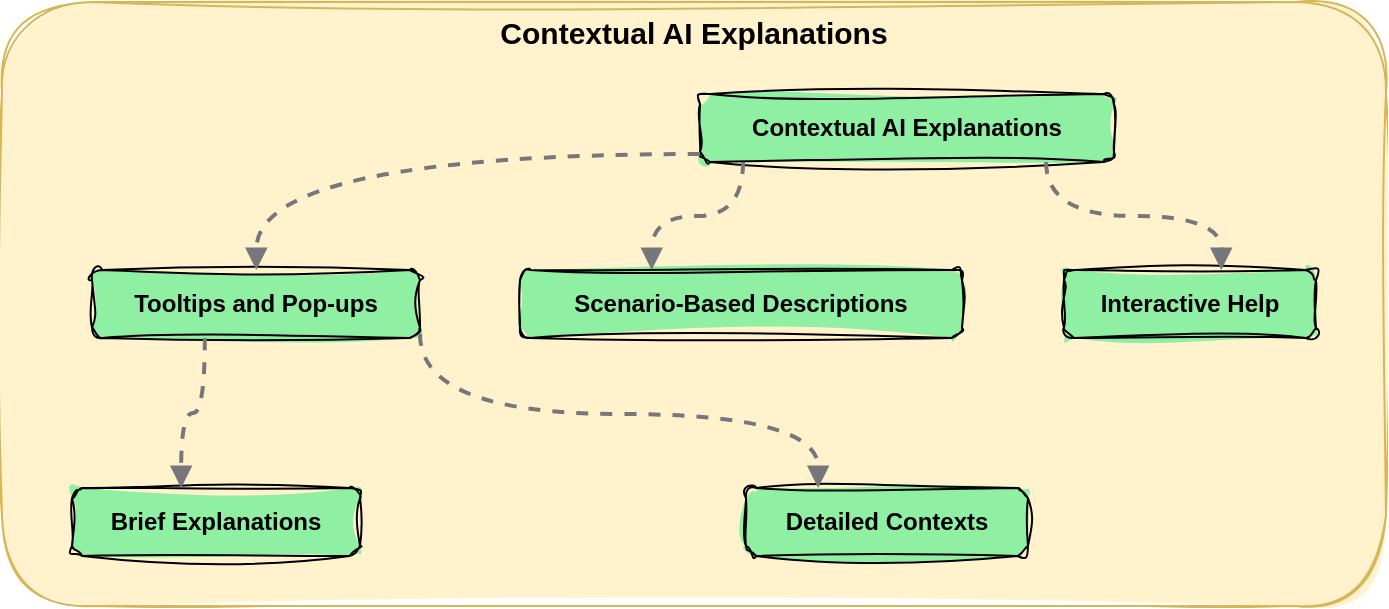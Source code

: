 <mxfile version="24.4.6" type="github">
  <diagram name="Page-1" id="pyT4gqNwMYlvBg9v1R_W">
    <mxGraphModel dx="880" dy="481" grid="1" gridSize="10" guides="1" tooltips="1" connect="1" arrows="1" fold="1" page="1" pageScale="1" pageWidth="850" pageHeight="1100" math="0" shadow="0">
      <root>
        <mxCell id="0" />
        <mxCell id="1" parent="0" />
        <mxCell id="-O-RLDdLi2TB1qPIfHpo-50" value="Contextual AI Explanations" style="whiteSpace=wrap;strokeWidth=1;verticalAlign=top;rounded=1;sketch=1;curveFitting=1;jiggle=2;fontStyle=1;fillColor=#fff2cc;strokeColor=#d6b656;fillStyle=solid;fontSize=15;" vertex="1" parent="1">
          <mxGeometry x="701" y="114" width="692" height="302" as="geometry" />
        </mxCell>
        <mxCell id="-O-RLDdLi2TB1qPIfHpo-51" value="Brief Explanations" style="whiteSpace=wrap;strokeWidth=1;rounded=1;sketch=1;curveFitting=1;jiggle=2;fontStyle=1;fillColor=#8ff0a4;fillStyle=solid;" vertex="1" parent="1">
          <mxGeometry x="736" y="357" width="144" height="34" as="geometry" />
        </mxCell>
        <mxCell id="-O-RLDdLi2TB1qPIfHpo-52" value="Tooltips and Pop-ups" style="whiteSpace=wrap;strokeWidth=1;rounded=1;sketch=1;curveFitting=1;jiggle=2;fontStyle=1;fillColor=#8ff0a4;fillStyle=solid;" vertex="1" parent="1">
          <mxGeometry x="746" y="248" width="164" height="34" as="geometry" />
        </mxCell>
        <mxCell id="-O-RLDdLi2TB1qPIfHpo-53" value="Detailed Contexts" style="whiteSpace=wrap;strokeWidth=1;rounded=1;sketch=1;curveFitting=1;jiggle=2;fontStyle=1;fillColor=#8ff0a4;fillStyle=solid;" vertex="1" parent="1">
          <mxGeometry x="1073" y="357" width="141" height="34" as="geometry" />
        </mxCell>
        <mxCell id="-O-RLDdLi2TB1qPIfHpo-54" value="Scenario-Based Descriptions" style="whiteSpace=wrap;strokeWidth=1;rounded=1;sketch=1;curveFitting=1;jiggle=2;fontStyle=1;fillColor=#8ff0a4;fillStyle=solid;" vertex="1" parent="1">
          <mxGeometry x="960" y="248" width="221" height="34" as="geometry" />
        </mxCell>
        <mxCell id="-O-RLDdLi2TB1qPIfHpo-55" value="Contextual AI Explanations" style="whiteSpace=wrap;strokeWidth=1;rounded=1;sketch=1;curveFitting=1;jiggle=2;fontStyle=1;fillColor=#8ff0a4;fillStyle=solid;" vertex="1" parent="1">
          <mxGeometry x="1050" y="160" width="207" height="34" as="geometry" />
        </mxCell>
        <mxCell id="-O-RLDdLi2TB1qPIfHpo-56" value="Interactive Help" style="whiteSpace=wrap;strokeWidth=1;rounded=1;sketch=1;curveFitting=1;jiggle=2;fontStyle=1;fillColor=#8ff0a4;fillStyle=solid;" vertex="1" parent="1">
          <mxGeometry x="1232" y="248" width="126" height="34" as="geometry" />
        </mxCell>
        <mxCell id="-O-RLDdLi2TB1qPIfHpo-71" value="" style="curved=1;startArrow=none;endArrow=block;exitX=0.001;exitY=0.882;entryX=0.501;entryY=0;rounded=0;edgeStyle=orthogonalEdgeStyle;fontStyle=1;strokeWidth=2;strokeColor=#77767b;dashed=1;" edge="1" parent="1" source="-O-RLDdLi2TB1qPIfHpo-55" target="-O-RLDdLi2TB1qPIfHpo-52">
          <mxGeometry relative="1" as="geometry" />
        </mxCell>
        <mxCell id="-O-RLDdLi2TB1qPIfHpo-72" value="" style="curved=1;startArrow=none;endArrow=block;exitX=0.344;exitY=1;entryX=0.379;entryY=0;rounded=0;edgeStyle=orthogonalEdgeStyle;fontStyle=1;strokeWidth=2;strokeColor=#77767b;dashed=1;" edge="1" parent="1" source="-O-RLDdLi2TB1qPIfHpo-52" target="-O-RLDdLi2TB1qPIfHpo-51">
          <mxGeometry relative="1" as="geometry" />
        </mxCell>
        <mxCell id="-O-RLDdLi2TB1qPIfHpo-73" value="" style="curved=1;startArrow=none;endArrow=block;exitX=1.002;exitY=0.942;entryX=0.256;entryY=0;rounded=0;edgeStyle=orthogonalEdgeStyle;fontStyle=1;strokeWidth=2;strokeColor=#77767b;dashed=1;" edge="1" parent="1" source="-O-RLDdLi2TB1qPIfHpo-52" target="-O-RLDdLi2TB1qPIfHpo-53">
          <mxGeometry relative="1" as="geometry">
            <Array as="points">
              <mxPoint x="910" y="320" />
              <mxPoint x="1109" y="320" />
            </Array>
          </mxGeometry>
        </mxCell>
        <mxCell id="-O-RLDdLi2TB1qPIfHpo-74" value="" style="curved=1;startArrow=none;endArrow=block;exitX=0.104;exitY=1;entryX=0.298;entryY=0;rounded=0;edgeStyle=orthogonalEdgeStyle;fontStyle=1;strokeWidth=2;strokeColor=#77767b;dashed=1;" edge="1" parent="1" source="-O-RLDdLi2TB1qPIfHpo-55" target="-O-RLDdLi2TB1qPIfHpo-54">
          <mxGeometry relative="1" as="geometry" />
        </mxCell>
        <mxCell id="-O-RLDdLi2TB1qPIfHpo-85" value="" style="curved=1;startArrow=none;endArrow=block;exitX=0.836;exitY=1;entryX=0.624;entryY=0;rounded=0;edgeStyle=orthogonalEdgeStyle;fontStyle=1;strokeWidth=2;strokeColor=#77767b;dashed=1;" edge="1" parent="1" source="-O-RLDdLi2TB1qPIfHpo-55" target="-O-RLDdLi2TB1qPIfHpo-56">
          <mxGeometry relative="1" as="geometry" />
        </mxCell>
      </root>
    </mxGraphModel>
  </diagram>
</mxfile>
